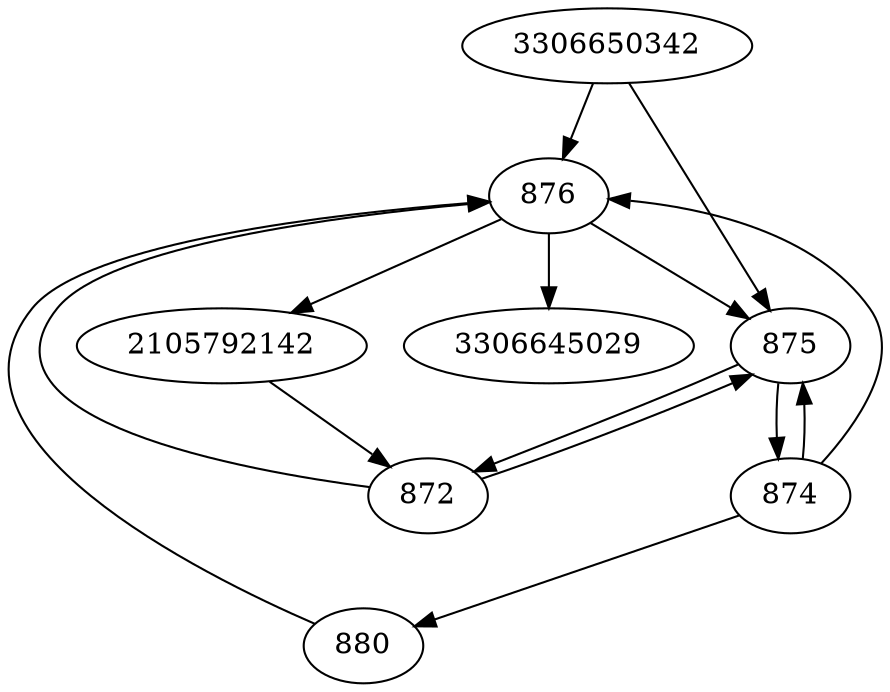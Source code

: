 strict digraph  {
3306645029;
3306650342;
872;
874;
875;
876;
2105792142;
880;
3306650342 -> 875;
3306650342 -> 876;
872 -> 875;
872 -> 876;
874 -> 875;
874 -> 876;
874 -> 880;
875 -> 874;
875 -> 872;
876 -> 2105792142;
876 -> 875;
876 -> 3306645029;
2105792142 -> 872;
880 -> 876;
}
